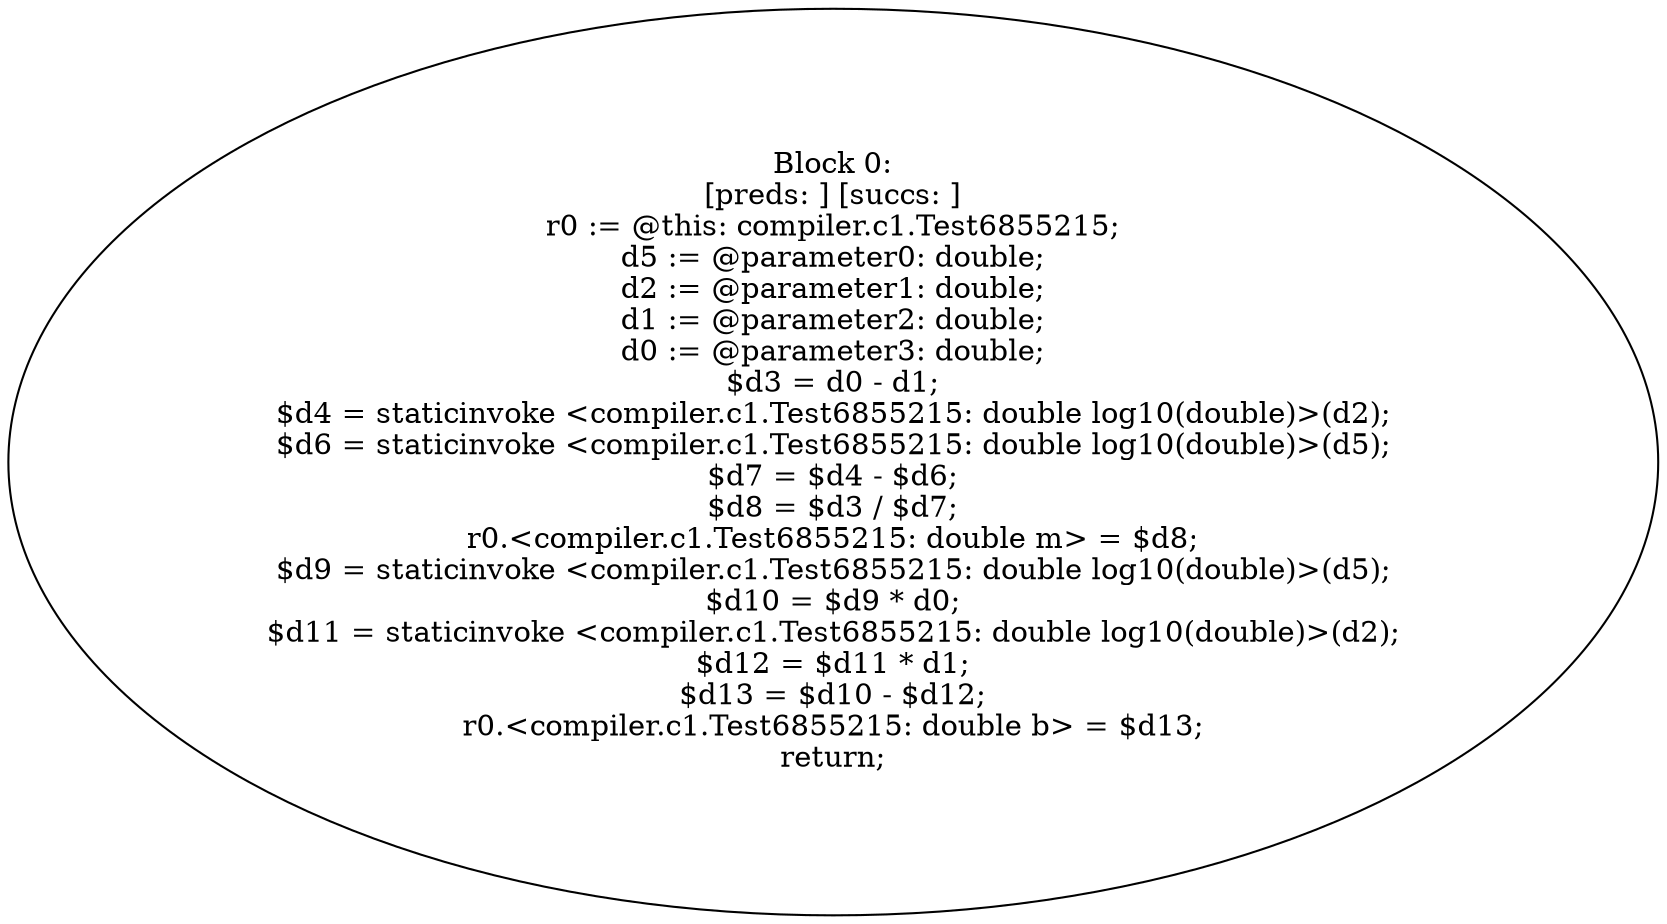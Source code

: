digraph "unitGraph" {
    "Block 0:
[preds: ] [succs: ]
r0 := @this: compiler.c1.Test6855215;
d5 := @parameter0: double;
d2 := @parameter1: double;
d1 := @parameter2: double;
d0 := @parameter3: double;
$d3 = d0 - d1;
$d4 = staticinvoke <compiler.c1.Test6855215: double log10(double)>(d2);
$d6 = staticinvoke <compiler.c1.Test6855215: double log10(double)>(d5);
$d7 = $d4 - $d6;
$d8 = $d3 / $d7;
r0.<compiler.c1.Test6855215: double m> = $d8;
$d9 = staticinvoke <compiler.c1.Test6855215: double log10(double)>(d5);
$d10 = $d9 * d0;
$d11 = staticinvoke <compiler.c1.Test6855215: double log10(double)>(d2);
$d12 = $d11 * d1;
$d13 = $d10 - $d12;
r0.<compiler.c1.Test6855215: double b> = $d13;
return;
"
}
